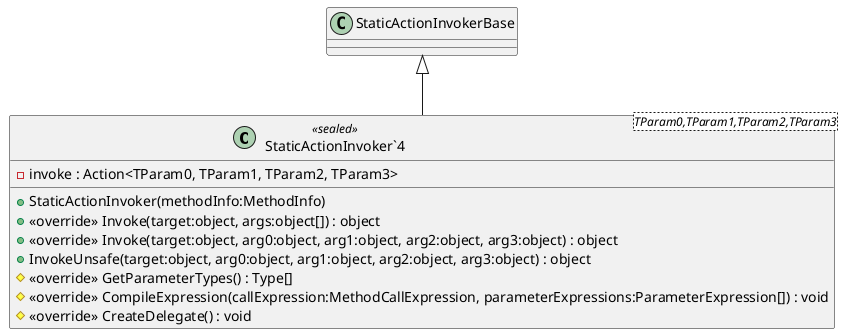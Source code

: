 @startuml
class "StaticActionInvoker`4"<TParam0,TParam1,TParam2,TParam3> <<sealed>> {
    + StaticActionInvoker(methodInfo:MethodInfo)
    - invoke : Action<TParam0, TParam1, TParam2, TParam3>
    + <<override>> Invoke(target:object, args:object[]) : object
    + <<override>> Invoke(target:object, arg0:object, arg1:object, arg2:object, arg3:object) : object
    + InvokeUnsafe(target:object, arg0:object, arg1:object, arg2:object, arg3:object) : object
    # <<override>> GetParameterTypes() : Type[]
    # <<override>> CompileExpression(callExpression:MethodCallExpression, parameterExpressions:ParameterExpression[]) : void
    # <<override>> CreateDelegate() : void
}
StaticActionInvokerBase <|-- "StaticActionInvoker`4"
@enduml

